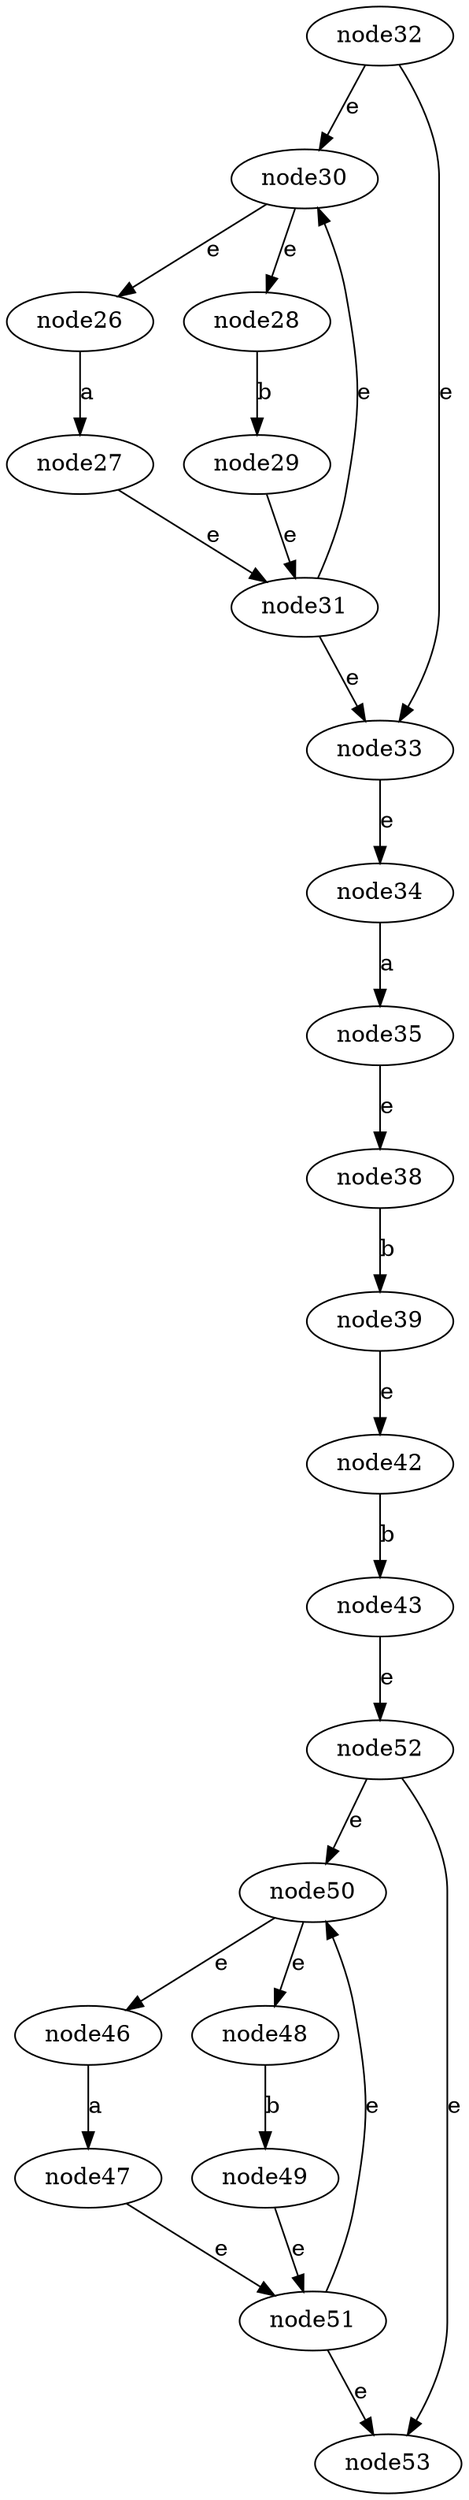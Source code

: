 digraph NFA {
node32 -> node30 [label="e"];
node30 -> node26 [label="e"];
node26 -> node27 [label="a"];
node27 -> node31 [label="e"];
node31 -> node30 [label="e"];
node31 -> node33 [label="e"];
node33 -> node34 [label="e"];
node34 -> node35 [label="a"];
node35 -> node38 [label="e"];
node38 -> node39 [label="b"];
node39 -> node42 [label="e"];
node42 -> node43 [label="b"];
node43 -> node52 [label="e"];
node52 -> node50 [label="e"];
node50 -> node46 [label="e"];
node46 -> node47 [label="a"];
node47 -> node51 [label="e"];
node51 -> node50 [label="e"];
node51 -> node53 [label="e"];
node50 -> node48 [label="e"];
node48 -> node49 [label="b"];
node49 -> node51 [label="e"];
node52 -> node53 [label="e"];
node30 -> node28 [label="e"];
node28 -> node29 [label="b"];
node29 -> node31 [label="e"];
node32 -> node33 [label="e"];
}
